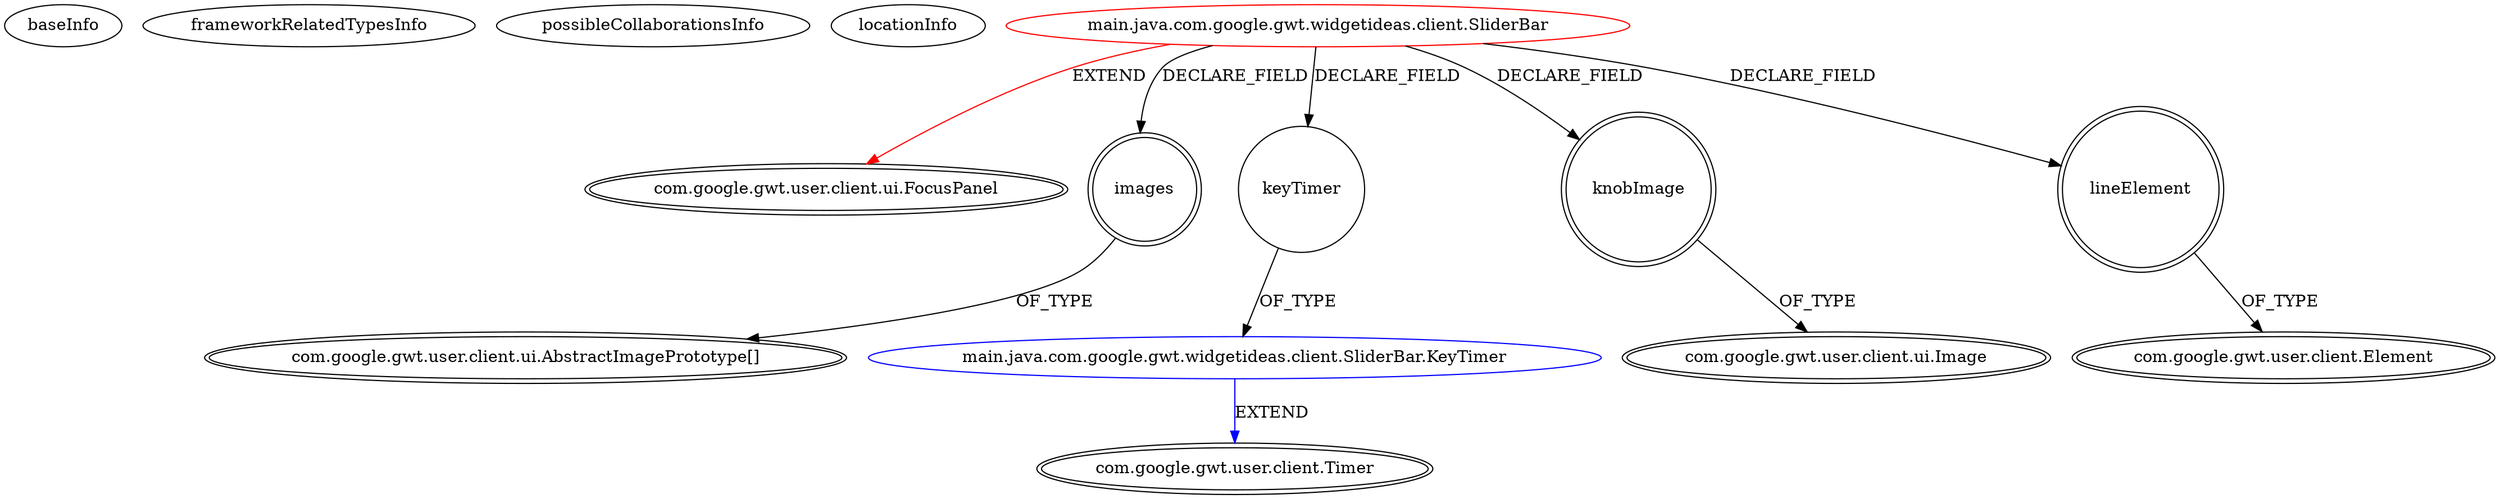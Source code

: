 digraph {
baseInfo[graphId=3450,category="extension_graph",isAnonymous=false,possibleRelation=true]
frameworkRelatedTypesInfo[0="com.google.gwt.user.client.ui.FocusPanel"]
possibleCollaborationsInfo[0="3450~FIELD_DECLARATION-~com.google.gwt.user.client.ui.FocusPanel ~com.google.gwt.user.client.Timer ~false~false"]
locationInfo[projectName="laaglu-gwt-incubator-slider",filePath="/laaglu-gwt-incubator-slider/gwt-incubator-slider-master/src/main/java/com/google/gwt/widgetideas/client/SliderBar.java",contextSignature="SliderBar",graphId="3450"]
0[label="main.java.com.google.gwt.widgetideas.client.SliderBar",vertexType="ROOT_CLIENT_CLASS_DECLARATION",isFrameworkType=false,color=red]
1[label="com.google.gwt.user.client.ui.FocusPanel",vertexType="FRAMEWORK_CLASS_TYPE",isFrameworkType=true,peripheries=2]
2[label="images",vertexType="FIELD_DECLARATION",isFrameworkType=true,peripheries=2,shape=circle]
3[label="com.google.gwt.user.client.ui.AbstractImagePrototype[]",vertexType="FRAMEWORK_CLASS_TYPE",isFrameworkType=true,peripheries=2]
4[label="keyTimer",vertexType="FIELD_DECLARATION",isFrameworkType=false,shape=circle]
5[label="main.java.com.google.gwt.widgetideas.client.SliderBar.KeyTimer",vertexType="REFERENCE_CLIENT_CLASS_DECLARATION",isFrameworkType=false,color=blue]
6[label="com.google.gwt.user.client.Timer",vertexType="FRAMEWORK_CLASS_TYPE",isFrameworkType=true,peripheries=2]
7[label="knobImage",vertexType="FIELD_DECLARATION",isFrameworkType=true,peripheries=2,shape=circle]
8[label="com.google.gwt.user.client.ui.Image",vertexType="FRAMEWORK_CLASS_TYPE",isFrameworkType=true,peripheries=2]
9[label="lineElement",vertexType="FIELD_DECLARATION",isFrameworkType=true,peripheries=2,shape=circle]
10[label="com.google.gwt.user.client.Element",vertexType="FRAMEWORK_CLASS_TYPE",isFrameworkType=true,peripheries=2]
0->1[label="EXTEND",color=red]
0->2[label="DECLARE_FIELD"]
2->3[label="OF_TYPE"]
0->4[label="DECLARE_FIELD"]
5->6[label="EXTEND",color=blue]
4->5[label="OF_TYPE"]
0->7[label="DECLARE_FIELD"]
7->8[label="OF_TYPE"]
0->9[label="DECLARE_FIELD"]
9->10[label="OF_TYPE"]
}
